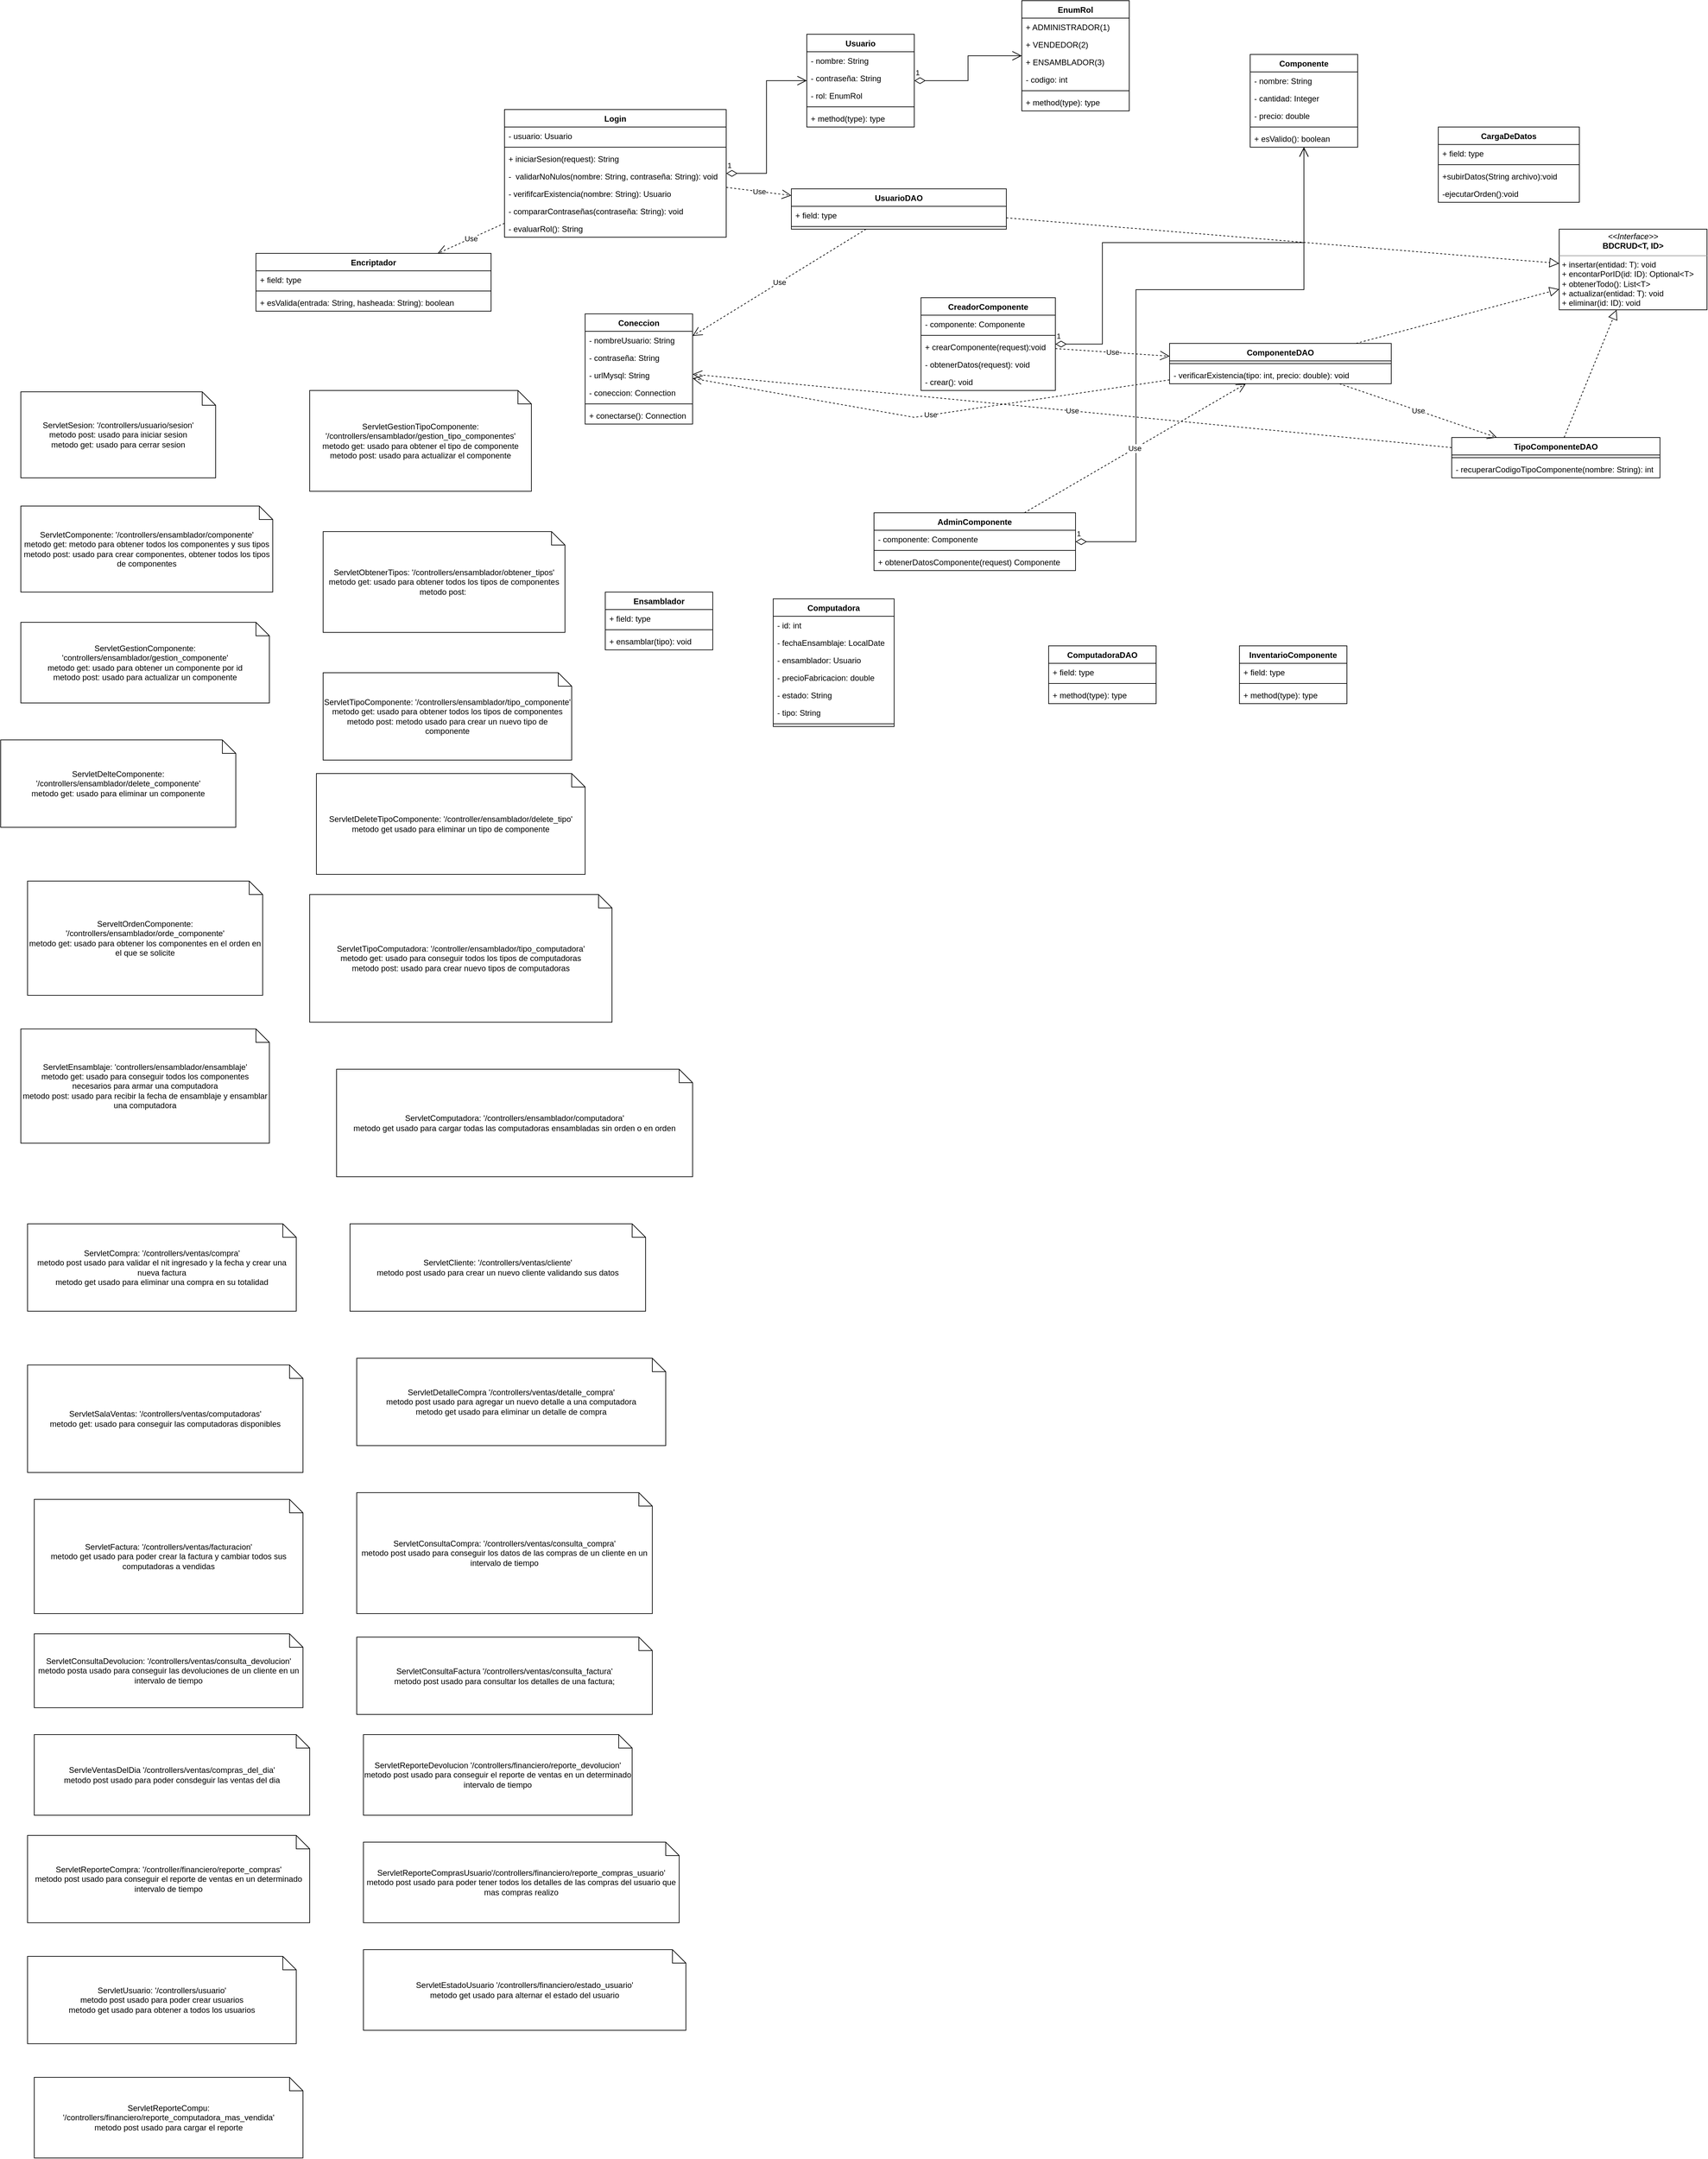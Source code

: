 <mxfile version="21.2.8" type="device">
  <diagram name="Página-1" id="rKhPCahDfmaujx9hU73u">
    <mxGraphModel dx="3022" dy="838" grid="1" gridSize="10" guides="1" tooltips="1" connect="1" arrows="1" fold="1" page="1" pageScale="1" pageWidth="827" pageHeight="1169" math="0" shadow="0">
      <root>
        <mxCell id="0" />
        <mxCell id="1" parent="0" />
        <mxCell id="RygKJM2ONQT6A-AW0maG-1" value="CargaDeDatos" style="swimlane;fontStyle=1;align=center;verticalAlign=top;childLayout=stackLayout;horizontal=1;startSize=26;horizontalStack=0;resizeParent=1;resizeParentMax=0;resizeLast=0;collapsible=1;marginBottom=0;whiteSpace=wrap;html=1;" parent="1" vertex="1">
          <mxGeometry x="550" y="238" width="210" height="112" as="geometry" />
        </mxCell>
        <mxCell id="RygKJM2ONQT6A-AW0maG-2" value="+ field: type" style="text;strokeColor=none;fillColor=none;align=left;verticalAlign=top;spacingLeft=4;spacingRight=4;overflow=hidden;rotatable=0;points=[[0,0.5],[1,0.5]];portConstraint=eastwest;whiteSpace=wrap;html=1;" parent="RygKJM2ONQT6A-AW0maG-1" vertex="1">
          <mxGeometry y="26" width="210" height="26" as="geometry" />
        </mxCell>
        <mxCell id="RygKJM2ONQT6A-AW0maG-3" value="" style="line;strokeWidth=1;fillColor=none;align=left;verticalAlign=middle;spacingTop=-1;spacingLeft=3;spacingRight=3;rotatable=0;labelPosition=right;points=[];portConstraint=eastwest;strokeColor=inherit;" parent="RygKJM2ONQT6A-AW0maG-1" vertex="1">
          <mxGeometry y="52" width="210" height="8" as="geometry" />
        </mxCell>
        <mxCell id="RygKJM2ONQT6A-AW0maG-4" value="+subirDatos(String archivo):void" style="text;strokeColor=none;fillColor=none;align=left;verticalAlign=top;spacingLeft=4;spacingRight=4;overflow=hidden;rotatable=0;points=[[0,0.5],[1,0.5]];portConstraint=eastwest;whiteSpace=wrap;html=1;" parent="RygKJM2ONQT6A-AW0maG-1" vertex="1">
          <mxGeometry y="60" width="210" height="26" as="geometry" />
        </mxCell>
        <mxCell id="RygKJM2ONQT6A-AW0maG-5" value="-ejecutarOrden():void" style="text;strokeColor=none;fillColor=none;align=left;verticalAlign=top;spacingLeft=4;spacingRight=4;overflow=hidden;rotatable=0;points=[[0,0.5],[1,0.5]];portConstraint=eastwest;whiteSpace=wrap;html=1;" parent="RygKJM2ONQT6A-AW0maG-1" vertex="1">
          <mxGeometry y="86" width="210" height="26" as="geometry" />
        </mxCell>
        <mxCell id="RygKJM2ONQT6A-AW0maG-6" value="ComponenteDAO" style="swimlane;fontStyle=1;align=center;verticalAlign=top;childLayout=stackLayout;horizontal=1;startSize=26;horizontalStack=0;resizeParent=1;resizeParentMax=0;resizeLast=0;collapsible=1;marginBottom=0;whiteSpace=wrap;html=1;" parent="1" vertex="1">
          <mxGeometry x="150" y="560" width="330" height="60" as="geometry" />
        </mxCell>
        <mxCell id="RygKJM2ONQT6A-AW0maG-8" value="" style="line;strokeWidth=1;fillColor=none;align=left;verticalAlign=middle;spacingTop=-1;spacingLeft=3;spacingRight=3;rotatable=0;labelPosition=right;points=[];portConstraint=eastwest;strokeColor=inherit;" parent="RygKJM2ONQT6A-AW0maG-6" vertex="1">
          <mxGeometry y="26" width="330" height="8" as="geometry" />
        </mxCell>
        <mxCell id="ORG10X652-MQ9dzHx9Xk-4" value="- verificarExistencia(tipo: int, precio: double): void" style="text;strokeColor=none;fillColor=none;align=left;verticalAlign=top;spacingLeft=4;spacingRight=4;overflow=hidden;rotatable=0;points=[[0,0.5],[1,0.5]];portConstraint=eastwest;whiteSpace=wrap;html=1;" parent="RygKJM2ONQT6A-AW0maG-6" vertex="1">
          <mxGeometry y="34" width="330" height="26" as="geometry" />
        </mxCell>
        <mxCell id="Tpx_iHNDTK_f0vlI3jWG-1" value="Login" style="swimlane;fontStyle=1;align=center;verticalAlign=top;childLayout=stackLayout;horizontal=1;startSize=26;horizontalStack=0;resizeParent=1;resizeParentMax=0;resizeLast=0;collapsible=1;marginBottom=0;whiteSpace=wrap;html=1;" parent="1" vertex="1">
          <mxGeometry x="-840" y="212" width="330" height="190" as="geometry" />
        </mxCell>
        <mxCell id="Tpx_iHNDTK_f0vlI3jWG-2" value="- usuario: Usuario" style="text;strokeColor=none;fillColor=none;align=left;verticalAlign=top;spacingLeft=4;spacingRight=4;overflow=hidden;rotatable=0;points=[[0,0.5],[1,0.5]];portConstraint=eastwest;whiteSpace=wrap;html=1;" parent="Tpx_iHNDTK_f0vlI3jWG-1" vertex="1">
          <mxGeometry y="26" width="330" height="26" as="geometry" />
        </mxCell>
        <mxCell id="Tpx_iHNDTK_f0vlI3jWG-3" value="" style="line;strokeWidth=1;fillColor=none;align=left;verticalAlign=middle;spacingTop=-1;spacingLeft=3;spacingRight=3;rotatable=0;labelPosition=right;points=[];portConstraint=eastwest;strokeColor=inherit;" parent="Tpx_iHNDTK_f0vlI3jWG-1" vertex="1">
          <mxGeometry y="52" width="330" height="8" as="geometry" />
        </mxCell>
        <mxCell id="Tpx_iHNDTK_f0vlI3jWG-4" value="+ iniciarSesion(request): String" style="text;strokeColor=none;fillColor=none;align=left;verticalAlign=top;spacingLeft=4;spacingRight=4;overflow=hidden;rotatable=0;points=[[0,0.5],[1,0.5]];portConstraint=eastwest;whiteSpace=wrap;html=1;" parent="Tpx_iHNDTK_f0vlI3jWG-1" vertex="1">
          <mxGeometry y="60" width="330" height="26" as="geometry" />
        </mxCell>
        <mxCell id="Tpx_iHNDTK_f0vlI3jWG-7" value="-&amp;nbsp; validarNoNulos(nombre: String, contraseña: String): void" style="text;strokeColor=none;fillColor=none;align=left;verticalAlign=top;spacingLeft=4;spacingRight=4;overflow=hidden;rotatable=0;points=[[0,0.5],[1,0.5]];portConstraint=eastwest;whiteSpace=wrap;html=1;" parent="Tpx_iHNDTK_f0vlI3jWG-1" vertex="1">
          <mxGeometry y="86" width="330" height="26" as="geometry" />
        </mxCell>
        <mxCell id="Tpx_iHNDTK_f0vlI3jWG-8" value="- verififcarExistencia(nombre: String): Usuario" style="text;strokeColor=none;fillColor=none;align=left;verticalAlign=top;spacingLeft=4;spacingRight=4;overflow=hidden;rotatable=0;points=[[0,0.5],[1,0.5]];portConstraint=eastwest;whiteSpace=wrap;html=1;" parent="Tpx_iHNDTK_f0vlI3jWG-1" vertex="1">
          <mxGeometry y="112" width="330" height="26" as="geometry" />
        </mxCell>
        <mxCell id="Tpx_iHNDTK_f0vlI3jWG-14" value="- compararContraseñas(contraseña: String): void" style="text;strokeColor=none;fillColor=none;align=left;verticalAlign=top;spacingLeft=4;spacingRight=4;overflow=hidden;rotatable=0;points=[[0,0.5],[1,0.5]];portConstraint=eastwest;whiteSpace=wrap;html=1;" parent="Tpx_iHNDTK_f0vlI3jWG-1" vertex="1">
          <mxGeometry y="138" width="330" height="26" as="geometry" />
        </mxCell>
        <mxCell id="9nGSSo5ZXdo5B9ZdRIKF-7" value="- evaluarRol(): String" style="text;strokeColor=none;fillColor=none;align=left;verticalAlign=top;spacingLeft=4;spacingRight=4;overflow=hidden;rotatable=0;points=[[0,0.5],[1,0.5]];portConstraint=eastwest;whiteSpace=wrap;html=1;" parent="Tpx_iHNDTK_f0vlI3jWG-1" vertex="1">
          <mxGeometry y="164" width="330" height="26" as="geometry" />
        </mxCell>
        <mxCell id="Tpx_iHNDTK_f0vlI3jWG-9" value="Usuario" style="swimlane;fontStyle=1;align=center;verticalAlign=top;childLayout=stackLayout;horizontal=1;startSize=26;horizontalStack=0;resizeParent=1;resizeParentMax=0;resizeLast=0;collapsible=1;marginBottom=0;whiteSpace=wrap;html=1;" parent="1" vertex="1">
          <mxGeometry x="-390" y="100" width="160" height="138" as="geometry" />
        </mxCell>
        <mxCell id="Tpx_iHNDTK_f0vlI3jWG-10" value="- nombre: String" style="text;strokeColor=none;fillColor=none;align=left;verticalAlign=top;spacingLeft=4;spacingRight=4;overflow=hidden;rotatable=0;points=[[0,0.5],[1,0.5]];portConstraint=eastwest;whiteSpace=wrap;html=1;" parent="Tpx_iHNDTK_f0vlI3jWG-9" vertex="1">
          <mxGeometry y="26" width="160" height="26" as="geometry" />
        </mxCell>
        <mxCell id="Tpx_iHNDTK_f0vlI3jWG-13" value="- contraseña: String" style="text;strokeColor=none;fillColor=none;align=left;verticalAlign=top;spacingLeft=4;spacingRight=4;overflow=hidden;rotatable=0;points=[[0,0.5],[1,0.5]];portConstraint=eastwest;whiteSpace=wrap;html=1;" parent="Tpx_iHNDTK_f0vlI3jWG-9" vertex="1">
          <mxGeometry y="52" width="160" height="26" as="geometry" />
        </mxCell>
        <mxCell id="7xkUZdUAjqEjvI4OiwNe-27" value="- rol: EnumRol" style="text;strokeColor=none;fillColor=none;align=left;verticalAlign=top;spacingLeft=4;spacingRight=4;overflow=hidden;rotatable=0;points=[[0,0.5],[1,0.5]];portConstraint=eastwest;whiteSpace=wrap;html=1;" parent="Tpx_iHNDTK_f0vlI3jWG-9" vertex="1">
          <mxGeometry y="78" width="160" height="26" as="geometry" />
        </mxCell>
        <mxCell id="Tpx_iHNDTK_f0vlI3jWG-11" value="" style="line;strokeWidth=1;fillColor=none;align=left;verticalAlign=middle;spacingTop=-1;spacingLeft=3;spacingRight=3;rotatable=0;labelPosition=right;points=[];portConstraint=eastwest;strokeColor=inherit;" parent="Tpx_iHNDTK_f0vlI3jWG-9" vertex="1">
          <mxGeometry y="104" width="160" height="8" as="geometry" />
        </mxCell>
        <mxCell id="Tpx_iHNDTK_f0vlI3jWG-12" value="+ method(type): type" style="text;strokeColor=none;fillColor=none;align=left;verticalAlign=top;spacingLeft=4;spacingRight=4;overflow=hidden;rotatable=0;points=[[0,0.5],[1,0.5]];portConstraint=eastwest;whiteSpace=wrap;html=1;" parent="Tpx_iHNDTK_f0vlI3jWG-9" vertex="1">
          <mxGeometry y="112" width="160" height="26" as="geometry" />
        </mxCell>
        <mxCell id="Tpx_iHNDTK_f0vlI3jWG-15" value="Coneccion" style="swimlane;fontStyle=1;align=center;verticalAlign=top;childLayout=stackLayout;horizontal=1;startSize=26;horizontalStack=0;resizeParent=1;resizeParentMax=0;resizeLast=0;collapsible=1;marginBottom=0;whiteSpace=wrap;html=1;" parent="1" vertex="1">
          <mxGeometry x="-720" y="516" width="160" height="164" as="geometry" />
        </mxCell>
        <mxCell id="Tpx_iHNDTK_f0vlI3jWG-16" value="- nombreUsuario: String" style="text;strokeColor=none;fillColor=none;align=left;verticalAlign=top;spacingLeft=4;spacingRight=4;overflow=hidden;rotatable=0;points=[[0,0.5],[1,0.5]];portConstraint=eastwest;whiteSpace=wrap;html=1;" parent="Tpx_iHNDTK_f0vlI3jWG-15" vertex="1">
          <mxGeometry y="26" width="160" height="26" as="geometry" />
        </mxCell>
        <mxCell id="Tpx_iHNDTK_f0vlI3jWG-19" value="- contraseña: String" style="text;strokeColor=none;fillColor=none;align=left;verticalAlign=top;spacingLeft=4;spacingRight=4;overflow=hidden;rotatable=0;points=[[0,0.5],[1,0.5]];portConstraint=eastwest;whiteSpace=wrap;html=1;" parent="Tpx_iHNDTK_f0vlI3jWG-15" vertex="1">
          <mxGeometry y="52" width="160" height="26" as="geometry" />
        </mxCell>
        <mxCell id="Tpx_iHNDTK_f0vlI3jWG-20" value="- urlMysql: String" style="text;strokeColor=none;fillColor=none;align=left;verticalAlign=top;spacingLeft=4;spacingRight=4;overflow=hidden;rotatable=0;points=[[0,0.5],[1,0.5]];portConstraint=eastwest;whiteSpace=wrap;html=1;" parent="Tpx_iHNDTK_f0vlI3jWG-15" vertex="1">
          <mxGeometry y="78" width="160" height="26" as="geometry" />
        </mxCell>
        <mxCell id="9nGSSo5ZXdo5B9ZdRIKF-1" value="- coneccion: Connection" style="text;strokeColor=none;fillColor=none;align=left;verticalAlign=top;spacingLeft=4;spacingRight=4;overflow=hidden;rotatable=0;points=[[0,0.5],[1,0.5]];portConstraint=eastwest;whiteSpace=wrap;html=1;" parent="Tpx_iHNDTK_f0vlI3jWG-15" vertex="1">
          <mxGeometry y="104" width="160" height="26" as="geometry" />
        </mxCell>
        <mxCell id="Tpx_iHNDTK_f0vlI3jWG-17" value="" style="line;strokeWidth=1;fillColor=none;align=left;verticalAlign=middle;spacingTop=-1;spacingLeft=3;spacingRight=3;rotatable=0;labelPosition=right;points=[];portConstraint=eastwest;strokeColor=inherit;" parent="Tpx_iHNDTK_f0vlI3jWG-15" vertex="1">
          <mxGeometry y="130" width="160" height="8" as="geometry" />
        </mxCell>
        <mxCell id="Tpx_iHNDTK_f0vlI3jWG-18" value="+ conectarse(): Connection" style="text;strokeColor=none;fillColor=none;align=left;verticalAlign=top;spacingLeft=4;spacingRight=4;overflow=hidden;rotatable=0;points=[[0,0.5],[1,0.5]];portConstraint=eastwest;whiteSpace=wrap;html=1;" parent="Tpx_iHNDTK_f0vlI3jWG-15" vertex="1">
          <mxGeometry y="138" width="160" height="26" as="geometry" />
        </mxCell>
        <mxCell id="Tpx_iHNDTK_f0vlI3jWG-21" value="1" style="endArrow=open;html=1;endSize=12;startArrow=diamondThin;startSize=14;startFill=0;edgeStyle=orthogonalEdgeStyle;align=left;verticalAlign=bottom;rounded=0;" parent="1" source="Tpx_iHNDTK_f0vlI3jWG-1" target="Tpx_iHNDTK_f0vlI3jWG-9" edge="1">
          <mxGeometry x="-1" y="3" relative="1" as="geometry">
            <mxPoint x="-240" y="390" as="sourcePoint" />
            <mxPoint x="-80" y="390" as="targetPoint" />
          </mxGeometry>
        </mxCell>
        <mxCell id="Tpx_iHNDTK_f0vlI3jWG-22" value="Use" style="endArrow=open;endSize=12;dashed=1;html=1;rounded=0;" parent="1" source="7xkUZdUAjqEjvI4OiwNe-40" target="Tpx_iHNDTK_f0vlI3jWG-15" edge="1">
          <mxGeometry width="160" relative="1" as="geometry">
            <mxPoint x="-240" y="390" as="sourcePoint" />
            <mxPoint x="-80" y="390" as="targetPoint" />
          </mxGeometry>
        </mxCell>
        <mxCell id="Tpx_iHNDTK_f0vlI3jWG-23" value="Componente" style="swimlane;fontStyle=1;align=center;verticalAlign=top;childLayout=stackLayout;horizontal=1;startSize=26;horizontalStack=0;resizeParent=1;resizeParentMax=0;resizeLast=0;collapsible=1;marginBottom=0;whiteSpace=wrap;html=1;" parent="1" vertex="1">
          <mxGeometry x="270" y="130" width="160" height="138" as="geometry" />
        </mxCell>
        <mxCell id="Tpx_iHNDTK_f0vlI3jWG-24" value="- nombre: String" style="text;strokeColor=none;fillColor=none;align=left;verticalAlign=top;spacingLeft=4;spacingRight=4;overflow=hidden;rotatable=0;points=[[0,0.5],[1,0.5]];portConstraint=eastwest;whiteSpace=wrap;html=1;" parent="Tpx_iHNDTK_f0vlI3jWG-23" vertex="1">
          <mxGeometry y="26" width="160" height="26" as="geometry" />
        </mxCell>
        <mxCell id="Tpx_iHNDTK_f0vlI3jWG-27" value="- cantidad: Integer" style="text;strokeColor=none;fillColor=none;align=left;verticalAlign=top;spacingLeft=4;spacingRight=4;overflow=hidden;rotatable=0;points=[[0,0.5],[1,0.5]];portConstraint=eastwest;whiteSpace=wrap;html=1;" parent="Tpx_iHNDTK_f0vlI3jWG-23" vertex="1">
          <mxGeometry y="52" width="160" height="26" as="geometry" />
        </mxCell>
        <mxCell id="Tpx_iHNDTK_f0vlI3jWG-28" value="- precio: double" style="text;strokeColor=none;fillColor=none;align=left;verticalAlign=top;spacingLeft=4;spacingRight=4;overflow=hidden;rotatable=0;points=[[0,0.5],[1,0.5]];portConstraint=eastwest;whiteSpace=wrap;html=1;" parent="Tpx_iHNDTK_f0vlI3jWG-23" vertex="1">
          <mxGeometry y="78" width="160" height="26" as="geometry" />
        </mxCell>
        <mxCell id="Tpx_iHNDTK_f0vlI3jWG-25" value="" style="line;strokeWidth=1;fillColor=none;align=left;verticalAlign=middle;spacingTop=-1;spacingLeft=3;spacingRight=3;rotatable=0;labelPosition=right;points=[];portConstraint=eastwest;strokeColor=inherit;" parent="Tpx_iHNDTK_f0vlI3jWG-23" vertex="1">
          <mxGeometry y="104" width="160" height="8" as="geometry" />
        </mxCell>
        <mxCell id="Tpx_iHNDTK_f0vlI3jWG-26" value="+ esValido(): boolean" style="text;strokeColor=none;fillColor=none;align=left;verticalAlign=top;spacingLeft=4;spacingRight=4;overflow=hidden;rotatable=0;points=[[0,0.5],[1,0.5]];portConstraint=eastwest;whiteSpace=wrap;html=1;" parent="Tpx_iHNDTK_f0vlI3jWG-23" vertex="1">
          <mxGeometry y="112" width="160" height="26" as="geometry" />
        </mxCell>
        <mxCell id="Tpx_iHNDTK_f0vlI3jWG-34" value="CreadorComponente" style="swimlane;fontStyle=1;align=center;verticalAlign=top;childLayout=stackLayout;horizontal=1;startSize=26;horizontalStack=0;resizeParent=1;resizeParentMax=0;resizeLast=0;collapsible=1;marginBottom=0;whiteSpace=wrap;html=1;" parent="1" vertex="1">
          <mxGeometry x="-220" y="492" width="200" height="138" as="geometry" />
        </mxCell>
        <mxCell id="Tpx_iHNDTK_f0vlI3jWG-35" value="- componente: Componente" style="text;strokeColor=none;fillColor=none;align=left;verticalAlign=top;spacingLeft=4;spacingRight=4;overflow=hidden;rotatable=0;points=[[0,0.5],[1,0.5]];portConstraint=eastwest;whiteSpace=wrap;html=1;" parent="Tpx_iHNDTK_f0vlI3jWG-34" vertex="1">
          <mxGeometry y="26" width="200" height="26" as="geometry" />
        </mxCell>
        <mxCell id="Tpx_iHNDTK_f0vlI3jWG-36" value="" style="line;strokeWidth=1;fillColor=none;align=left;verticalAlign=middle;spacingTop=-1;spacingLeft=3;spacingRight=3;rotatable=0;labelPosition=right;points=[];portConstraint=eastwest;strokeColor=inherit;" parent="Tpx_iHNDTK_f0vlI3jWG-34" vertex="1">
          <mxGeometry y="52" width="200" height="8" as="geometry" />
        </mxCell>
        <mxCell id="Tpx_iHNDTK_f0vlI3jWG-37" value="+ crearComponente(request):void" style="text;strokeColor=none;fillColor=none;align=left;verticalAlign=top;spacingLeft=4;spacingRight=4;overflow=hidden;rotatable=0;points=[[0,0.5],[1,0.5]];portConstraint=eastwest;whiteSpace=wrap;html=1;" parent="Tpx_iHNDTK_f0vlI3jWG-34" vertex="1">
          <mxGeometry y="60" width="200" height="26" as="geometry" />
        </mxCell>
        <mxCell id="7xkUZdUAjqEjvI4OiwNe-1" value="- obtenerDatos(request): void" style="text;strokeColor=none;fillColor=none;align=left;verticalAlign=top;spacingLeft=4;spacingRight=4;overflow=hidden;rotatable=0;points=[[0,0.5],[1,0.5]];portConstraint=eastwest;whiteSpace=wrap;html=1;" parent="Tpx_iHNDTK_f0vlI3jWG-34" vertex="1">
          <mxGeometry y="86" width="200" height="26" as="geometry" />
        </mxCell>
        <mxCell id="7xkUZdUAjqEjvI4OiwNe-2" value="- crear(): void" style="text;strokeColor=none;fillColor=none;align=left;verticalAlign=top;spacingLeft=4;spacingRight=4;overflow=hidden;rotatable=0;points=[[0,0.5],[1,0.5]];portConstraint=eastwest;whiteSpace=wrap;html=1;" parent="Tpx_iHNDTK_f0vlI3jWG-34" vertex="1">
          <mxGeometry y="112" width="200" height="26" as="geometry" />
        </mxCell>
        <mxCell id="7xkUZdUAjqEjvI4OiwNe-5" value="Ensamblador" style="swimlane;fontStyle=1;align=center;verticalAlign=top;childLayout=stackLayout;horizontal=1;startSize=26;horizontalStack=0;resizeParent=1;resizeParentMax=0;resizeLast=0;collapsible=1;marginBottom=0;whiteSpace=wrap;html=1;" parent="1" vertex="1">
          <mxGeometry x="-690" y="930" width="160" height="86" as="geometry" />
        </mxCell>
        <mxCell id="7xkUZdUAjqEjvI4OiwNe-6" value="+ field: type" style="text;strokeColor=none;fillColor=none;align=left;verticalAlign=top;spacingLeft=4;spacingRight=4;overflow=hidden;rotatable=0;points=[[0,0.5],[1,0.5]];portConstraint=eastwest;whiteSpace=wrap;html=1;" parent="7xkUZdUAjqEjvI4OiwNe-5" vertex="1">
          <mxGeometry y="26" width="160" height="26" as="geometry" />
        </mxCell>
        <mxCell id="7xkUZdUAjqEjvI4OiwNe-7" value="" style="line;strokeWidth=1;fillColor=none;align=left;verticalAlign=middle;spacingTop=-1;spacingLeft=3;spacingRight=3;rotatable=0;labelPosition=right;points=[];portConstraint=eastwest;strokeColor=inherit;" parent="7xkUZdUAjqEjvI4OiwNe-5" vertex="1">
          <mxGeometry y="52" width="160" height="8" as="geometry" />
        </mxCell>
        <mxCell id="7xkUZdUAjqEjvI4OiwNe-8" value="+ ensamblar(tipo): void" style="text;strokeColor=none;fillColor=none;align=left;verticalAlign=top;spacingLeft=4;spacingRight=4;overflow=hidden;rotatable=0;points=[[0,0.5],[1,0.5]];portConstraint=eastwest;whiteSpace=wrap;html=1;" parent="7xkUZdUAjqEjvI4OiwNe-5" vertex="1">
          <mxGeometry y="60" width="160" height="26" as="geometry" />
        </mxCell>
        <mxCell id="7xkUZdUAjqEjvI4OiwNe-9" value="ComputadoraDAO" style="swimlane;fontStyle=1;align=center;verticalAlign=top;childLayout=stackLayout;horizontal=1;startSize=26;horizontalStack=0;resizeParent=1;resizeParentMax=0;resizeLast=0;collapsible=1;marginBottom=0;whiteSpace=wrap;html=1;" parent="1" vertex="1">
          <mxGeometry x="-30" y="1010" width="160" height="86" as="geometry" />
        </mxCell>
        <mxCell id="7xkUZdUAjqEjvI4OiwNe-10" value="+ field: type" style="text;strokeColor=none;fillColor=none;align=left;verticalAlign=top;spacingLeft=4;spacingRight=4;overflow=hidden;rotatable=0;points=[[0,0.5],[1,0.5]];portConstraint=eastwest;whiteSpace=wrap;html=1;" parent="7xkUZdUAjqEjvI4OiwNe-9" vertex="1">
          <mxGeometry y="26" width="160" height="26" as="geometry" />
        </mxCell>
        <mxCell id="7xkUZdUAjqEjvI4OiwNe-11" value="" style="line;strokeWidth=1;fillColor=none;align=left;verticalAlign=middle;spacingTop=-1;spacingLeft=3;spacingRight=3;rotatable=0;labelPosition=right;points=[];portConstraint=eastwest;strokeColor=inherit;" parent="7xkUZdUAjqEjvI4OiwNe-9" vertex="1">
          <mxGeometry y="52" width="160" height="8" as="geometry" />
        </mxCell>
        <mxCell id="7xkUZdUAjqEjvI4OiwNe-12" value="+ method(type): type" style="text;strokeColor=none;fillColor=none;align=left;verticalAlign=top;spacingLeft=4;spacingRight=4;overflow=hidden;rotatable=0;points=[[0,0.5],[1,0.5]];portConstraint=eastwest;whiteSpace=wrap;html=1;" parent="7xkUZdUAjqEjvI4OiwNe-9" vertex="1">
          <mxGeometry y="60" width="160" height="26" as="geometry" />
        </mxCell>
        <mxCell id="7xkUZdUAjqEjvI4OiwNe-17" value="InventarioComponente" style="swimlane;fontStyle=1;align=center;verticalAlign=top;childLayout=stackLayout;horizontal=1;startSize=26;horizontalStack=0;resizeParent=1;resizeParentMax=0;resizeLast=0;collapsible=1;marginBottom=0;whiteSpace=wrap;html=1;" parent="1" vertex="1">
          <mxGeometry x="254" y="1010" width="160" height="86" as="geometry" />
        </mxCell>
        <mxCell id="7xkUZdUAjqEjvI4OiwNe-18" value="+ field: type" style="text;strokeColor=none;fillColor=none;align=left;verticalAlign=top;spacingLeft=4;spacingRight=4;overflow=hidden;rotatable=0;points=[[0,0.5],[1,0.5]];portConstraint=eastwest;whiteSpace=wrap;html=1;" parent="7xkUZdUAjqEjvI4OiwNe-17" vertex="1">
          <mxGeometry y="26" width="160" height="26" as="geometry" />
        </mxCell>
        <mxCell id="7xkUZdUAjqEjvI4OiwNe-19" value="" style="line;strokeWidth=1;fillColor=none;align=left;verticalAlign=middle;spacingTop=-1;spacingLeft=3;spacingRight=3;rotatable=0;labelPosition=right;points=[];portConstraint=eastwest;strokeColor=inherit;" parent="7xkUZdUAjqEjvI4OiwNe-17" vertex="1">
          <mxGeometry y="52" width="160" height="8" as="geometry" />
        </mxCell>
        <mxCell id="7xkUZdUAjqEjvI4OiwNe-20" value="+ method(type): type" style="text;strokeColor=none;fillColor=none;align=left;verticalAlign=top;spacingLeft=4;spacingRight=4;overflow=hidden;rotatable=0;points=[[0,0.5],[1,0.5]];portConstraint=eastwest;whiteSpace=wrap;html=1;" parent="7xkUZdUAjqEjvI4OiwNe-17" vertex="1">
          <mxGeometry y="60" width="160" height="26" as="geometry" />
        </mxCell>
        <mxCell id="7xkUZdUAjqEjvI4OiwNe-21" value="Computadora" style="swimlane;fontStyle=1;align=center;verticalAlign=top;childLayout=stackLayout;horizontal=1;startSize=26;horizontalStack=0;resizeParent=1;resizeParentMax=0;resizeLast=0;collapsible=1;marginBottom=0;whiteSpace=wrap;html=1;" parent="1" vertex="1">
          <mxGeometry x="-440" y="940" width="180" height="190" as="geometry" />
        </mxCell>
        <mxCell id="7xkUZdUAjqEjvI4OiwNe-22" value="- id: int" style="text;strokeColor=none;fillColor=none;align=left;verticalAlign=top;spacingLeft=4;spacingRight=4;overflow=hidden;rotatable=0;points=[[0,0.5],[1,0.5]];portConstraint=eastwest;whiteSpace=wrap;html=1;" parent="7xkUZdUAjqEjvI4OiwNe-21" vertex="1">
          <mxGeometry y="26" width="180" height="26" as="geometry" />
        </mxCell>
        <mxCell id="7xkUZdUAjqEjvI4OiwNe-25" value="- fechaEnsamblaje: LocalDate" style="text;strokeColor=none;fillColor=none;align=left;verticalAlign=top;spacingLeft=4;spacingRight=4;overflow=hidden;rotatable=0;points=[[0,0.5],[1,0.5]];portConstraint=eastwest;whiteSpace=wrap;html=1;" parent="7xkUZdUAjqEjvI4OiwNe-21" vertex="1">
          <mxGeometry y="52" width="180" height="26" as="geometry" />
        </mxCell>
        <mxCell id="7xkUZdUAjqEjvI4OiwNe-28" value="- ensamblador: Usuario" style="text;strokeColor=none;fillColor=none;align=left;verticalAlign=top;spacingLeft=4;spacingRight=4;overflow=hidden;rotatable=0;points=[[0,0.5],[1,0.5]];portConstraint=eastwest;whiteSpace=wrap;html=1;" parent="7xkUZdUAjqEjvI4OiwNe-21" vertex="1">
          <mxGeometry y="78" width="180" height="26" as="geometry" />
        </mxCell>
        <mxCell id="7xkUZdUAjqEjvI4OiwNe-26" value="- precioFabricacion: double" style="text;strokeColor=none;fillColor=none;align=left;verticalAlign=top;spacingLeft=4;spacingRight=4;overflow=hidden;rotatable=0;points=[[0,0.5],[1,0.5]];portConstraint=eastwest;whiteSpace=wrap;html=1;" parent="7xkUZdUAjqEjvI4OiwNe-21" vertex="1">
          <mxGeometry y="104" width="180" height="26" as="geometry" />
        </mxCell>
        <mxCell id="7xkUZdUAjqEjvI4OiwNe-29" value="- estado: String" style="text;strokeColor=none;fillColor=none;align=left;verticalAlign=top;spacingLeft=4;spacingRight=4;overflow=hidden;rotatable=0;points=[[0,0.5],[1,0.5]];portConstraint=eastwest;whiteSpace=wrap;html=1;" parent="7xkUZdUAjqEjvI4OiwNe-21" vertex="1">
          <mxGeometry y="130" width="180" height="26" as="geometry" />
        </mxCell>
        <mxCell id="7xkUZdUAjqEjvI4OiwNe-30" value="- tipo: String" style="text;strokeColor=none;fillColor=none;align=left;verticalAlign=top;spacingLeft=4;spacingRight=4;overflow=hidden;rotatable=0;points=[[0,0.5],[1,0.5]];portConstraint=eastwest;whiteSpace=wrap;html=1;" parent="7xkUZdUAjqEjvI4OiwNe-21" vertex="1">
          <mxGeometry y="156" width="180" height="26" as="geometry" />
        </mxCell>
        <mxCell id="7xkUZdUAjqEjvI4OiwNe-23" value="" style="line;strokeWidth=1;fillColor=none;align=left;verticalAlign=middle;spacingTop=-1;spacingLeft=3;spacingRight=3;rotatable=0;labelPosition=right;points=[];portConstraint=eastwest;strokeColor=inherit;" parent="7xkUZdUAjqEjvI4OiwNe-21" vertex="1">
          <mxGeometry y="182" width="180" height="8" as="geometry" />
        </mxCell>
        <mxCell id="7xkUZdUAjqEjvI4OiwNe-31" value="EnumRol" style="swimlane;fontStyle=1;align=center;verticalAlign=top;childLayout=stackLayout;horizontal=1;startSize=26;horizontalStack=0;resizeParent=1;resizeParentMax=0;resizeLast=0;collapsible=1;marginBottom=0;whiteSpace=wrap;html=1;" parent="1" vertex="1">
          <mxGeometry x="-70" y="50" width="160" height="164" as="geometry" />
        </mxCell>
        <mxCell id="7xkUZdUAjqEjvI4OiwNe-32" value="+ ADMINISTRADOR(1)" style="text;strokeColor=none;fillColor=none;align=left;verticalAlign=top;spacingLeft=4;spacingRight=4;overflow=hidden;rotatable=0;points=[[0,0.5],[1,0.5]];portConstraint=eastwest;whiteSpace=wrap;html=1;" parent="7xkUZdUAjqEjvI4OiwNe-31" vertex="1">
          <mxGeometry y="26" width="160" height="26" as="geometry" />
        </mxCell>
        <mxCell id="7xkUZdUAjqEjvI4OiwNe-35" value="+ VENDEDOR(2)" style="text;strokeColor=none;fillColor=none;align=left;verticalAlign=top;spacingLeft=4;spacingRight=4;overflow=hidden;rotatable=0;points=[[0,0.5],[1,0.5]];portConstraint=eastwest;whiteSpace=wrap;html=1;" parent="7xkUZdUAjqEjvI4OiwNe-31" vertex="1">
          <mxGeometry y="52" width="160" height="26" as="geometry" />
        </mxCell>
        <mxCell id="7xkUZdUAjqEjvI4OiwNe-36" value="+ ENSAMBLADOR(3)" style="text;strokeColor=none;fillColor=none;align=left;verticalAlign=top;spacingLeft=4;spacingRight=4;overflow=hidden;rotatable=0;points=[[0,0.5],[1,0.5]];portConstraint=eastwest;whiteSpace=wrap;html=1;" parent="7xkUZdUAjqEjvI4OiwNe-31" vertex="1">
          <mxGeometry y="78" width="160" height="26" as="geometry" />
        </mxCell>
        <mxCell id="7xkUZdUAjqEjvI4OiwNe-37" value="- codigo: int" style="text;strokeColor=none;fillColor=none;align=left;verticalAlign=top;spacingLeft=4;spacingRight=4;overflow=hidden;rotatable=0;points=[[0,0.5],[1,0.5]];portConstraint=eastwest;whiteSpace=wrap;html=1;" parent="7xkUZdUAjqEjvI4OiwNe-31" vertex="1">
          <mxGeometry y="104" width="160" height="26" as="geometry" />
        </mxCell>
        <mxCell id="7xkUZdUAjqEjvI4OiwNe-33" value="" style="line;strokeWidth=1;fillColor=none;align=left;verticalAlign=middle;spacingTop=-1;spacingLeft=3;spacingRight=3;rotatable=0;labelPosition=right;points=[];portConstraint=eastwest;strokeColor=inherit;" parent="7xkUZdUAjqEjvI4OiwNe-31" vertex="1">
          <mxGeometry y="130" width="160" height="8" as="geometry" />
        </mxCell>
        <mxCell id="7xkUZdUAjqEjvI4OiwNe-34" value="+ method(type): type" style="text;strokeColor=none;fillColor=none;align=left;verticalAlign=top;spacingLeft=4;spacingRight=4;overflow=hidden;rotatable=0;points=[[0,0.5],[1,0.5]];portConstraint=eastwest;whiteSpace=wrap;html=1;" parent="7xkUZdUAjqEjvI4OiwNe-31" vertex="1">
          <mxGeometry y="138" width="160" height="26" as="geometry" />
        </mxCell>
        <mxCell id="7xkUZdUAjqEjvI4OiwNe-38" value="1" style="endArrow=open;html=1;endSize=12;startArrow=diamondThin;startSize=14;startFill=0;edgeStyle=orthogonalEdgeStyle;align=left;verticalAlign=bottom;rounded=0;" parent="1" source="Tpx_iHNDTK_f0vlI3jWG-9" target="7xkUZdUAjqEjvI4OiwNe-31" edge="1">
          <mxGeometry x="-1" y="3" relative="1" as="geometry">
            <mxPoint x="-310" y="340" as="sourcePoint" />
            <mxPoint x="-150" y="340" as="targetPoint" />
          </mxGeometry>
        </mxCell>
        <mxCell id="7xkUZdUAjqEjvI4OiwNe-40" value="UsuarioDAO" style="swimlane;fontStyle=1;align=center;verticalAlign=top;childLayout=stackLayout;horizontal=1;startSize=26;horizontalStack=0;resizeParent=1;resizeParentMax=0;resizeLast=0;collapsible=1;marginBottom=0;whiteSpace=wrap;html=1;" parent="1" vertex="1">
          <mxGeometry x="-413" y="330" width="320" height="60" as="geometry" />
        </mxCell>
        <mxCell id="7xkUZdUAjqEjvI4OiwNe-41" value="+ field: type" style="text;strokeColor=none;fillColor=none;align=left;verticalAlign=top;spacingLeft=4;spacingRight=4;overflow=hidden;rotatable=0;points=[[0,0.5],[1,0.5]];portConstraint=eastwest;whiteSpace=wrap;html=1;" parent="7xkUZdUAjqEjvI4OiwNe-40" vertex="1">
          <mxGeometry y="26" width="320" height="26" as="geometry" />
        </mxCell>
        <mxCell id="7xkUZdUAjqEjvI4OiwNe-42" value="" style="line;strokeWidth=1;fillColor=none;align=left;verticalAlign=middle;spacingTop=-1;spacingLeft=3;spacingRight=3;rotatable=0;labelPosition=right;points=[];portConstraint=eastwest;strokeColor=inherit;" parent="7xkUZdUAjqEjvI4OiwNe-40" vertex="1">
          <mxGeometry y="52" width="320" height="8" as="geometry" />
        </mxCell>
        <mxCell id="7xkUZdUAjqEjvI4OiwNe-44" value="Use" style="endArrow=open;endSize=12;dashed=1;html=1;rounded=0;" parent="1" source="Tpx_iHNDTK_f0vlI3jWG-1" target="7xkUZdUAjqEjvI4OiwNe-40" edge="1">
          <mxGeometry width="160" relative="1" as="geometry">
            <mxPoint x="-380" y="340" as="sourcePoint" />
            <mxPoint x="-220" y="340" as="targetPoint" />
          </mxGeometry>
        </mxCell>
        <mxCell id="9nGSSo5ZXdo5B9ZdRIKF-2" value="Encriptador" style="swimlane;fontStyle=1;align=center;verticalAlign=top;childLayout=stackLayout;horizontal=1;startSize=26;horizontalStack=0;resizeParent=1;resizeParentMax=0;resizeLast=0;collapsible=1;marginBottom=0;whiteSpace=wrap;html=1;" parent="1" vertex="1">
          <mxGeometry x="-1210" y="426" width="350" height="86" as="geometry" />
        </mxCell>
        <mxCell id="9nGSSo5ZXdo5B9ZdRIKF-3" value="+ field: type" style="text;strokeColor=none;fillColor=none;align=left;verticalAlign=top;spacingLeft=4;spacingRight=4;overflow=hidden;rotatable=0;points=[[0,0.5],[1,0.5]];portConstraint=eastwest;whiteSpace=wrap;html=1;" parent="9nGSSo5ZXdo5B9ZdRIKF-2" vertex="1">
          <mxGeometry y="26" width="350" height="26" as="geometry" />
        </mxCell>
        <mxCell id="9nGSSo5ZXdo5B9ZdRIKF-4" value="" style="line;strokeWidth=1;fillColor=none;align=left;verticalAlign=middle;spacingTop=-1;spacingLeft=3;spacingRight=3;rotatable=0;labelPosition=right;points=[];portConstraint=eastwest;strokeColor=inherit;" parent="9nGSSo5ZXdo5B9ZdRIKF-2" vertex="1">
          <mxGeometry y="52" width="350" height="8" as="geometry" />
        </mxCell>
        <mxCell id="9nGSSo5ZXdo5B9ZdRIKF-5" value="+ esValida(entrada: String, hasheada: String): boolean" style="text;strokeColor=none;fillColor=none;align=left;verticalAlign=top;spacingLeft=4;spacingRight=4;overflow=hidden;rotatable=0;points=[[0,0.5],[1,0.5]];portConstraint=eastwest;whiteSpace=wrap;html=1;" parent="9nGSSo5ZXdo5B9ZdRIKF-2" vertex="1">
          <mxGeometry y="60" width="350" height="26" as="geometry" />
        </mxCell>
        <mxCell id="9nGSSo5ZXdo5B9ZdRIKF-6" value="Use" style="endArrow=open;endSize=12;dashed=1;html=1;rounded=0;" parent="1" source="Tpx_iHNDTK_f0vlI3jWG-1" target="9nGSSo5ZXdo5B9ZdRIKF-2" edge="1">
          <mxGeometry width="160" relative="1" as="geometry">
            <mxPoint x="-870" y="430" as="sourcePoint" />
            <mxPoint x="-710" y="430" as="targetPoint" />
          </mxGeometry>
        </mxCell>
        <mxCell id="ORG10X652-MQ9dzHx9Xk-1" value="1" style="endArrow=open;html=1;endSize=12;startArrow=diamondThin;startSize=14;startFill=0;edgeStyle=orthogonalEdgeStyle;align=left;verticalAlign=bottom;rounded=0;" parent="1" source="Tpx_iHNDTK_f0vlI3jWG-34" target="Tpx_iHNDTK_f0vlI3jWG-23" edge="1">
          <mxGeometry x="-1" y="3" relative="1" as="geometry">
            <mxPoint x="-210" y="430" as="sourcePoint" />
            <mxPoint x="-50" y="430" as="targetPoint" />
            <Array as="points">
              <mxPoint x="50" y="561" />
              <mxPoint x="50" y="410" />
              <mxPoint x="350" y="410" />
            </Array>
          </mxGeometry>
        </mxCell>
        <mxCell id="ORG10X652-MQ9dzHx9Xk-2" value="Use" style="endArrow=open;endSize=12;dashed=1;html=1;rounded=0;" parent="1" source="Tpx_iHNDTK_f0vlI3jWG-34" target="RygKJM2ONQT6A-AW0maG-6" edge="1">
          <mxGeometry width="160" relative="1" as="geometry">
            <mxPoint x="-210" y="430" as="sourcePoint" />
            <mxPoint x="-50" y="430" as="targetPoint" />
          </mxGeometry>
        </mxCell>
        <mxCell id="ORG10X652-MQ9dzHx9Xk-5" value="TipoComponenteDAO" style="swimlane;fontStyle=1;align=center;verticalAlign=top;childLayout=stackLayout;horizontal=1;startSize=26;horizontalStack=0;resizeParent=1;resizeParentMax=0;resizeLast=0;collapsible=1;marginBottom=0;whiteSpace=wrap;html=1;" parent="1" vertex="1">
          <mxGeometry x="570" y="700" width="310" height="60" as="geometry" />
        </mxCell>
        <mxCell id="ORG10X652-MQ9dzHx9Xk-7" value="" style="line;strokeWidth=1;fillColor=none;align=left;verticalAlign=middle;spacingTop=-1;spacingLeft=3;spacingRight=3;rotatable=0;labelPosition=right;points=[];portConstraint=eastwest;strokeColor=inherit;" parent="ORG10X652-MQ9dzHx9Xk-5" vertex="1">
          <mxGeometry y="26" width="310" height="8" as="geometry" />
        </mxCell>
        <mxCell id="ORG10X652-MQ9dzHx9Xk-9" value="- recuperarCodigoTipoComponente(nombre: String): int" style="text;strokeColor=none;fillColor=none;align=left;verticalAlign=top;spacingLeft=4;spacingRight=4;overflow=hidden;rotatable=0;points=[[0,0.5],[1,0.5]];portConstraint=eastwest;whiteSpace=wrap;html=1;" parent="ORG10X652-MQ9dzHx9Xk-5" vertex="1">
          <mxGeometry y="34" width="310" height="26" as="geometry" />
        </mxCell>
        <mxCell id="ORG10X652-MQ9dzHx9Xk-10" value="Use" style="endArrow=open;endSize=12;dashed=1;html=1;rounded=0;" parent="1" source="RygKJM2ONQT6A-AW0maG-6" target="ORG10X652-MQ9dzHx9Xk-5" edge="1">
          <mxGeometry width="160" relative="1" as="geometry">
            <mxPoint x="450" y="550" as="sourcePoint" />
            <mxPoint x="610" y="550" as="targetPoint" />
          </mxGeometry>
        </mxCell>
        <mxCell id="IrHin0osXN7x8cFA2arM-1" value="AdminComponente" style="swimlane;fontStyle=1;align=center;verticalAlign=top;childLayout=stackLayout;horizontal=1;startSize=26;horizontalStack=0;resizeParent=1;resizeParentMax=0;resizeLast=0;collapsible=1;marginBottom=0;whiteSpace=wrap;html=1;" parent="1" vertex="1">
          <mxGeometry x="-290" y="812" width="300" height="86" as="geometry" />
        </mxCell>
        <mxCell id="IrHin0osXN7x8cFA2arM-2" value="- componente: Componente" style="text;strokeColor=none;fillColor=none;align=left;verticalAlign=top;spacingLeft=4;spacingRight=4;overflow=hidden;rotatable=0;points=[[0,0.5],[1,0.5]];portConstraint=eastwest;whiteSpace=wrap;html=1;" parent="IrHin0osXN7x8cFA2arM-1" vertex="1">
          <mxGeometry y="26" width="300" height="26" as="geometry" />
        </mxCell>
        <mxCell id="IrHin0osXN7x8cFA2arM-3" value="" style="line;strokeWidth=1;fillColor=none;align=left;verticalAlign=middle;spacingTop=-1;spacingLeft=3;spacingRight=3;rotatable=0;labelPosition=right;points=[];portConstraint=eastwest;strokeColor=inherit;" parent="IrHin0osXN7x8cFA2arM-1" vertex="1">
          <mxGeometry y="52" width="300" height="8" as="geometry" />
        </mxCell>
        <mxCell id="IrHin0osXN7x8cFA2arM-4" value="+ obtenerDatosComponente(request) Componente" style="text;strokeColor=none;fillColor=none;align=left;verticalAlign=top;spacingLeft=4;spacingRight=4;overflow=hidden;rotatable=0;points=[[0,0.5],[1,0.5]];portConstraint=eastwest;whiteSpace=wrap;html=1;" parent="IrHin0osXN7x8cFA2arM-1" vertex="1">
          <mxGeometry y="60" width="300" height="26" as="geometry" />
        </mxCell>
        <mxCell id="IrHin0osXN7x8cFA2arM-5" value="1" style="endArrow=open;html=1;endSize=12;startArrow=diamondThin;startSize=14;startFill=0;edgeStyle=orthogonalEdgeStyle;align=left;verticalAlign=bottom;rounded=0;" parent="1" source="IrHin0osXN7x8cFA2arM-1" target="Tpx_iHNDTK_f0vlI3jWG-23" edge="1">
          <mxGeometry x="-1" y="3" relative="1" as="geometry">
            <mxPoint x="100" y="670" as="sourcePoint" />
            <mxPoint x="260" y="670" as="targetPoint" />
            <Array as="points">
              <mxPoint x="100" y="855" />
              <mxPoint x="100" y="480" />
              <mxPoint x="350" y="480" />
            </Array>
          </mxGeometry>
        </mxCell>
        <mxCell id="IrHin0osXN7x8cFA2arM-7" value="Use" style="endArrow=open;endSize=12;dashed=1;html=1;rounded=0;" parent="1" source="IrHin0osXN7x8cFA2arM-1" target="RygKJM2ONQT6A-AW0maG-6" edge="1">
          <mxGeometry width="160" relative="1" as="geometry">
            <mxPoint x="100" y="790" as="sourcePoint" />
            <mxPoint x="260" y="790" as="targetPoint" />
          </mxGeometry>
        </mxCell>
        <mxCell id="29T1z3JDcPbWO5ECo8oS-2" value="" style="endArrow=block;dashed=1;endFill=0;endSize=12;html=1;rounded=0;" parent="1" source="RygKJM2ONQT6A-AW0maG-6" target="29T1z3JDcPbWO5ECo8oS-3" edge="1">
          <mxGeometry width="160" relative="1" as="geometry">
            <mxPoint x="450" y="550" as="sourcePoint" />
            <mxPoint x="641.977" y="452" as="targetPoint" />
          </mxGeometry>
        </mxCell>
        <mxCell id="29T1z3JDcPbWO5ECo8oS-3" value="&lt;p style=&quot;margin:0px;margin-top:4px;text-align:center;&quot;&gt;&lt;i&gt;&amp;lt;&amp;lt;Interface&amp;gt;&amp;gt;&lt;/i&gt;&lt;br&gt;&lt;b&gt;BDCRUD&amp;lt;T, ID&amp;gt;&lt;/b&gt;&lt;/p&gt;&lt;hr size=&quot;1&quot;&gt;&lt;p style=&quot;margin:0px;margin-left:4px;&quot;&gt;+ insertar(entidad: T): void&lt;br&gt;+ encontarPorID(id: ID): Optional&amp;lt;T&amp;gt;&lt;/p&gt;&lt;p style=&quot;margin:0px;margin-left:4px;&quot;&gt;+ obtenerTodo(): List&amp;lt;T&amp;gt;&lt;/p&gt;&lt;p style=&quot;margin:0px;margin-left:4px;&quot;&gt;+ actualizar(entidad: T): void&lt;/p&gt;&lt;p style=&quot;margin:0px;margin-left:4px;&quot;&gt;+ eliminar(id: ID): void&lt;/p&gt;" style="verticalAlign=top;align=left;overflow=fill;fontSize=12;fontFamily=Helvetica;html=1;whiteSpace=wrap;" parent="1" vertex="1">
          <mxGeometry x="730" y="390" width="220" height="120" as="geometry" />
        </mxCell>
        <mxCell id="29T1z3JDcPbWO5ECo8oS-4" value="" style="endArrow=block;dashed=1;endFill=0;endSize=12;html=1;rounded=0;" parent="1" source="ORG10X652-MQ9dzHx9Xk-5" target="29T1z3JDcPbWO5ECo8oS-3" edge="1">
          <mxGeometry width="160" relative="1" as="geometry">
            <mxPoint x="450" y="550" as="sourcePoint" />
            <mxPoint x="610" y="550" as="targetPoint" />
          </mxGeometry>
        </mxCell>
        <mxCell id="29T1z3JDcPbWO5ECo8oS-5" value="" style="endArrow=block;dashed=1;endFill=0;endSize=12;html=1;rounded=0;" parent="1" source="7xkUZdUAjqEjvI4OiwNe-40" target="29T1z3JDcPbWO5ECo8oS-3" edge="1">
          <mxGeometry width="160" relative="1" as="geometry">
            <mxPoint x="140" y="550" as="sourcePoint" />
            <mxPoint x="300" y="550" as="targetPoint" />
          </mxGeometry>
        </mxCell>
        <mxCell id="29T1z3JDcPbWO5ECo8oS-6" value="Use" style="endArrow=open;endSize=12;dashed=1;html=1;rounded=0;" parent="1" source="RygKJM2ONQT6A-AW0maG-6" target="Tpx_iHNDTK_f0vlI3jWG-15" edge="1">
          <mxGeometry width="160" relative="1" as="geometry">
            <mxPoint x="-330" y="550" as="sourcePoint" />
            <mxPoint x="-170" y="550" as="targetPoint" />
            <Array as="points">
              <mxPoint x="-230" y="670" />
            </Array>
          </mxGeometry>
        </mxCell>
        <mxCell id="29T1z3JDcPbWO5ECo8oS-7" value="Use" style="endArrow=open;endSize=12;dashed=1;html=1;rounded=0;" parent="1" source="ORG10X652-MQ9dzHx9Xk-5" target="Tpx_iHNDTK_f0vlI3jWG-15" edge="1">
          <mxGeometry width="160" relative="1" as="geometry">
            <mxPoint x="-20" y="550" as="sourcePoint" />
            <mxPoint x="140" y="550" as="targetPoint" />
          </mxGeometry>
        </mxCell>
        <mxCell id="_nYkYeS6VAr2fcXQsYZm-5" value="ServletSesion: &#39;/controllers/usuario/sesion&#39;&lt;br style=&quot;border-color: var(--border-color);&quot;&gt;metodo post: usado para iniciar sesion&lt;br style=&quot;border-color: var(--border-color);&quot;&gt;metodo get: usado para cerrar sesion" style="shape=note;size=20;whiteSpace=wrap;html=1;" parent="1" vertex="1">
          <mxGeometry x="-1560" y="632" width="290" height="128" as="geometry" />
        </mxCell>
        <mxCell id="_nYkYeS6VAr2fcXQsYZm-6" value="ServletComponente: &#39;/controllers/ensamblador/componente&#39;&lt;br&gt;metodo get: metodo para obtener todos los componentes y sus tipos&lt;br&gt;metodo post: usado para crear componentes, obtener todos los tipos de componentes" style="shape=note;size=20;whiteSpace=wrap;html=1;" parent="1" vertex="1">
          <mxGeometry x="-1560" y="802" width="375" height="128" as="geometry" />
        </mxCell>
        <mxCell id="_nYkYeS6VAr2fcXQsYZm-7" value="ServletGestionComponente: &#39;controllers/ensamblador/gestion_componente&#39;&lt;br&gt;metodo get: usado para obtener un componente por id&lt;br&gt;metodo post: usado para actualizar un componente" style="shape=note;size=20;whiteSpace=wrap;html=1;" parent="1" vertex="1">
          <mxGeometry x="-1560" y="975" width="370" height="120" as="geometry" />
        </mxCell>
        <mxCell id="_nYkYeS6VAr2fcXQsYZm-8" value="ServletGestionTipoComponente: &#39;/controllers/ensamblador/gestion_tipo_componentes&#39;&lt;br&gt;metodo get: usado para obtener el tipo de componente&lt;br&gt;metodo post: usado para actualizar el componente" style="shape=note;size=20;whiteSpace=wrap;html=1;" parent="1" vertex="1">
          <mxGeometry x="-1130" y="630" width="330" height="150" as="geometry" />
        </mxCell>
        <mxCell id="_nYkYeS6VAr2fcXQsYZm-9" value="ServletObtenerTipos: &#39;/controllers/ensamblador/obtener_tipos&#39;&lt;br&gt;metodo get: usado para obtener todos los tipos de componentes&lt;br&gt;metodo post:&amp;nbsp;" style="shape=note;size=20;whiteSpace=wrap;html=1;" parent="1" vertex="1">
          <mxGeometry x="-1110" y="840" width="360" height="150" as="geometry" />
        </mxCell>
        <mxCell id="_nYkYeS6VAr2fcXQsYZm-11" value="ServletTipoComponente: &#39;/controllers/ensamblador/tipo_componente&#39;&lt;br&gt;metodo get: usado para obtener todos los tipos de componentes&lt;br&gt;metodo post: metodo usado para crear un nuevo tipo de componente" style="shape=note;size=20;whiteSpace=wrap;html=1;" parent="1" vertex="1">
          <mxGeometry x="-1110" y="1050" width="370" height="130" as="geometry" />
        </mxCell>
        <mxCell id="_nYkYeS6VAr2fcXQsYZm-12" value="ServletDeleteTipoComponente: &#39;/controller/ensamblador/delete_tipo&#39;&lt;br&gt;metodo get usado para eliminar un tipo de componente" style="shape=note;size=20;whiteSpace=wrap;html=1;" parent="1" vertex="1">
          <mxGeometry x="-1120" y="1200" width="400" height="150" as="geometry" />
        </mxCell>
        <mxCell id="_nYkYeS6VAr2fcXQsYZm-13" value="ServletDelteComponente: &#39;/controllers/ensamblador/delete_componente&#39;&lt;br&gt;metodo get: usado para eliminar un componente" style="shape=note;size=20;whiteSpace=wrap;html=1;" parent="1" vertex="1">
          <mxGeometry x="-1590" y="1150" width="350" height="130" as="geometry" />
        </mxCell>
        <mxCell id="etE0GFW_UrLS6jIhY8d8-1" value="ServeltOrdenComponente:&lt;br&gt;&#39;/controllers/ensamblador/orde_componente&#39;&lt;br&gt;metodo get: usado para obtener los componentes en el orden en el que se solicite" style="shape=note;size=20;whiteSpace=wrap;html=1;" parent="1" vertex="1">
          <mxGeometry x="-1550" y="1360" width="350" height="170" as="geometry" />
        </mxCell>
        <mxCell id="PxGreMp8x46p8S7Uuydk-1" value="ServletTipoComputadora: &#39;/controller/ensamblador/tipo_computadora&#39;&lt;br&gt;metodo get: usado para conseguir todos los tipos de computadoras&lt;br&gt;metodo post: usado para crear nuevo tipos de computadoras" style="shape=note;size=20;whiteSpace=wrap;html=1;" parent="1" vertex="1">
          <mxGeometry x="-1130" y="1380" width="450" height="190" as="geometry" />
        </mxCell>
        <mxCell id="PxGreMp8x46p8S7Uuydk-2" value="ServletEnsamblaje: &#39;controllers/ensamblador/ensamblaje&#39;&lt;br&gt;metodo get: usado para conseguir todos los componentes necesarios para armar una computadora&lt;br&gt;metodo post: usado para recibir la fecha de ensamblaje y ensamblar una computadora" style="shape=note;size=20;whiteSpace=wrap;html=1;" parent="1" vertex="1">
          <mxGeometry x="-1560" y="1580" width="370" height="170" as="geometry" />
        </mxCell>
        <mxCell id="zlOxCNlfcE1IyjJCY6Gl-1" value="ServletComputadora: &#39;/controllers/ensamblador/computadora&#39;&lt;br&gt;metodo get usado para cargar todas las computadoras ensambladas sin orden o en orden" style="shape=note;size=20;whiteSpace=wrap;html=1;" parent="1" vertex="1">
          <mxGeometry x="-1090" y="1640" width="530" height="160" as="geometry" />
        </mxCell>
        <mxCell id="92rtvhWiW65VH8gyZdAI-1" value="ServletCompra: &#39;/controllers/ventas/compra&#39;&lt;br&gt;metodo post usado para validar el nit ingresado y la fecha y crear una nueva factura&lt;br&gt;metodo get usado para eliminar una compra en su totalidad" style="shape=note;size=20;whiteSpace=wrap;html=1;" parent="1" vertex="1">
          <mxGeometry x="-1550" y="1870" width="400" height="130" as="geometry" />
        </mxCell>
        <mxCell id="92rtvhWiW65VH8gyZdAI-2" value="ServletCliente: &#39;/controllers/ventas/cliente&#39;&lt;br&gt;metodo post usado para crear un nuevo cliente validando sus datos" style="shape=note;size=20;whiteSpace=wrap;html=1;" parent="1" vertex="1">
          <mxGeometry x="-1070" y="1870" width="440" height="130" as="geometry" />
        </mxCell>
        <mxCell id="XrWy_mZVQeFpjhzrEqjA-1" value="ServletSalaVentas: &#39;/controllers/ventas/computadoras&#39;&lt;br&gt;metodo get: usado para conseguir las computadoras disponibles" style="shape=note;size=20;whiteSpace=wrap;html=1;" parent="1" vertex="1">
          <mxGeometry x="-1550" y="2080" width="410" height="160" as="geometry" />
        </mxCell>
        <mxCell id="idbj7VE9RzJj5sz7ulV8-2" value="ServletDetalleCompra &#39;/controllers/ventas/detalle_compra&#39;&lt;br&gt;metodo post usado para agregar un nuevo detalle a una computadora&lt;br&gt;metodo get usado para eliminar un detalle de compra" style="shape=note;size=20;whiteSpace=wrap;html=1;" parent="1" vertex="1">
          <mxGeometry x="-1060" y="2070" width="460" height="130" as="geometry" />
        </mxCell>
        <mxCell id="zfUeH_8V5R826y3ERCd9-1" value="ServletFactura: &#39;/controllers/ventas/facturacion&#39;&lt;br&gt;metodo get usado para poder crear la factura y cambiar todos sus computadoras a vendidas" style="shape=note;size=20;whiteSpace=wrap;html=1;" parent="1" vertex="1">
          <mxGeometry x="-1540" y="2280" width="400" height="170" as="geometry" />
        </mxCell>
        <mxCell id="zfUeH_8V5R826y3ERCd9-2" value="ServletConsultaCompra: &#39;/controllers/ventas/consulta_compra&#39;&lt;br&gt;metodo post usado para conseguir los datos de las compras de un cliente en un intervalo de tiempo" style="shape=note;size=20;whiteSpace=wrap;html=1;" parent="1" vertex="1">
          <mxGeometry x="-1060" y="2270" width="440" height="180" as="geometry" />
        </mxCell>
        <mxCell id="yOBKZwlAI-BcJ9Z-tZ-U-1" value="ServletConsultaDevolucion: &#39;/controllers/ventas/consulta_devolucion&#39;&lt;br&gt;metodo posta usado para conseguir las devoluciones de un cliente en un intervalo de tiempo" style="shape=note;size=20;whiteSpace=wrap;html=1;" parent="1" vertex="1">
          <mxGeometry x="-1540" y="2480" width="400" height="110" as="geometry" />
        </mxCell>
        <mxCell id="yOBKZwlAI-BcJ9Z-tZ-U-2" value="ServletConsultaFactura &#39;/controllers/ventas/consulta_factura&#39;&lt;br&gt;metodo post usado para consultar los detalles de una factura;" style="shape=note;size=20;whiteSpace=wrap;html=1;" parent="1" vertex="1">
          <mxGeometry x="-1060" y="2485" width="440" height="115" as="geometry" />
        </mxCell>
        <mxCell id="yOBKZwlAI-BcJ9Z-tZ-U-3" value="ServleVentasDelDia &#39;/controllers/ventas/compras_del_dia&#39;&lt;br&gt;metodo post usado para poder consdeguir las ventas del dia" style="shape=note;size=20;whiteSpace=wrap;html=1;" parent="1" vertex="1">
          <mxGeometry x="-1540" y="2630" width="410" height="120" as="geometry" />
        </mxCell>
        <mxCell id="hmq6QEfARdEFkC9tjvNA-1" value="ServletReporteCompra: &#39;/controller/financiero/reporte_compras&#39;&lt;br&gt;metodo post usado para conseguir el reporte de ventas en un determinado intervalo de tiempo" style="shape=note;size=20;whiteSpace=wrap;html=1;" parent="1" vertex="1">
          <mxGeometry x="-1550" y="2780" width="420" height="130" as="geometry" />
        </mxCell>
        <mxCell id="hmq6QEfARdEFkC9tjvNA-2" value="ServletReporteDevolucion &#39;/controllers/financiero/reporte_devolucion&#39;&lt;br&gt;metodo post usado para conseguir el reporte de ventas en un determinado&lt;br&gt;intervalo de tiempo" style="shape=note;size=20;whiteSpace=wrap;html=1;" parent="1" vertex="1">
          <mxGeometry x="-1050" y="2630" width="400" height="120" as="geometry" />
        </mxCell>
        <mxCell id="hmq6QEfARdEFkC9tjvNA-3" value="ServletReporteComprasUsuario&#39;/controllers/financiero/reporte_compras_usuario&#39;&lt;br&gt;metodo post usado para poder tener todos los detalles de las compras del usuario que mas compras realizo" style="shape=note;size=20;whiteSpace=wrap;html=1;" parent="1" vertex="1">
          <mxGeometry x="-1050" y="2790" width="470" height="120" as="geometry" />
        </mxCell>
        <mxCell id="hmq6QEfARdEFkC9tjvNA-4" value="ServletUsuario: &#39;/controllers/usuario&#39;&lt;br&gt;metodo post usado para poder crear usuarios&lt;br&gt;metodo get usado para obtener a todos los usuarios" style="shape=note;size=20;whiteSpace=wrap;html=1;" parent="1" vertex="1">
          <mxGeometry x="-1550" y="2960" width="400" height="130" as="geometry" />
        </mxCell>
        <mxCell id="hmq6QEfARdEFkC9tjvNA-5" value="ServletEstadoUsuario &#39;/controllers/financiero/estado_usuario&#39;&lt;br&gt;metodo get usado para alternar el estado del usuario" style="shape=note;size=20;whiteSpace=wrap;html=1;" parent="1" vertex="1">
          <mxGeometry x="-1050" y="2950" width="480" height="120" as="geometry" />
        </mxCell>
        <mxCell id="BEMjfDmbQlgLLeh4UHiZ-1" value="ServletReporteCompu: &#39;/controllers/financiero/reporte_computadora_mas_vendida&#39;&lt;br&gt;metodo post usado para cargar el reporte" style="shape=note;size=20;whiteSpace=wrap;html=1;" vertex="1" parent="1">
          <mxGeometry x="-1540" y="3140" width="400" height="120" as="geometry" />
        </mxCell>
      </root>
    </mxGraphModel>
  </diagram>
</mxfile>
